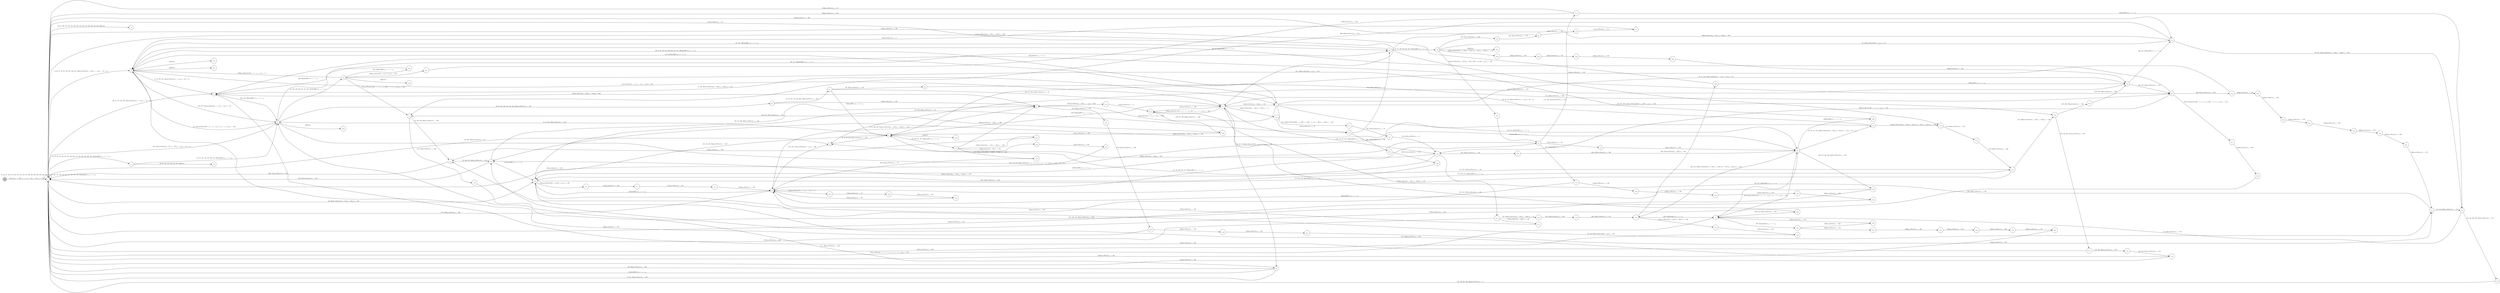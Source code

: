 digraph EFSM{
  graph [rankdir="LR", fontname="Latin Modern Math"];
  node [color="black", fillcolor="white", shape="circle", style="filled", fontname="Latin Modern Math"];
  edge [fontname="Latin Modern Math"];

  s0[fillcolor="gray", label=<s<sub>0</sub>>];
  s1[label=<s<sub>1</sub>>];
  s2[label=<s<sub>2</sub>>];
  s3[label=<s<sub>3</sub>>];
  s4[label=<s<sub>4</sub>>];
  s5[label=<s<sub>5</sub>>];
  s6[label=<s<sub>6</sub>>];
  s7[label=<s<sub>7</sub>>];
  s8[label=<s<sub>8</sub>>];
  s9[label=<s<sub>9</sub>>];
  s11[label=<s<sub>11</sub>>];
  s12[label=<s<sub>12</sub>>];
  s14[label=<s<sub>14</sub>>];
  s16[label=<s<sub>16</sub>>];
  s17[label=<s<sub>17</sub>>];
  s18[label=<s<sub>18</sub>>];
  s19[label=<s<sub>19</sub>>];
  s26[label=<s<sub>26</sub>>];
  s27[label=<s<sub>27</sub>>];
  s28[label=<s<sub>28</sub>>];
  s29[label=<s<sub>29</sub>>];
  s32[label=<s<sub>32</sub>>];
  s39[label=<s<sub>39</sub>>];
  s44[label=<s<sub>44</sub>>];
  s45[label=<s<sub>45</sub>>];
  s46[label=<s<sub>46</sub>>];
  s47[label=<s<sub>47</sub>>];
  s56[label=<s<sub>56</sub>>];
  s57[label=<s<sub>57</sub>>];
  s59[label=<s<sub>59</sub>>];
  s60[label=<s<sub>60</sub>>];
  s61[label=<s<sub>61</sub>>];
  s64[label=<s<sub>64</sub>>];
  s66[label=<s<sub>66</sub>>];
  s67[label=<s<sub>67</sub>>];
  s68[label=<s<sub>68</sub>>];
  s69[label=<s<sub>69</sub>>];
  s70[label=<s<sub>70</sub>>];
  s71[label=<s<sub>71</sub>>];
  s75[label=<s<sub>75</sub>>];
  s77[label=<s<sub>77</sub>>];
  s90[label=<s<sub>90</sub>>];
  s91[label=<s<sub>91</sub>>];
  s106[label=<s<sub>106</sub>>];
  s107[label=<s<sub>107</sub>>];
  s108[label=<s<sub>108</sub>>];
  s110[label=<s<sub>110</sub>>];
  s114[label=<s<sub>114</sub>>];
  s115[label=<s<sub>115</sub>>];
  s116[label=<s<sub>116</sub>>];
  s119[label=<s<sub>119</sub>>];
  s126[label=<s<sub>126</sub>>];
  s140[label=<s<sub>140</sub>>];
  s146[label=<s<sub>146</sub>>];
  s147[label=<s<sub>147</sub>>];
  s148[label=<s<sub>148</sub>>];
  s149[label=<s<sub>149</sub>>];
  s163[label=<s<sub>163</sub>>];
  s164[label=<s<sub>164</sub>>];
  s165[label=<s<sub>165</sub>>];
  s173[label=<s<sub>173</sub>>];
  s174[label=<s<sub>174</sub>>];
  s177[label=<s<sub>177</sub>>];
  s188[label=<s<sub>188</sub>>];
  s189[label=<s<sub>189</sub>>];
  s190[label=<s<sub>190</sub>>];
  s191[label=<s<sub>191</sub>>];
  s199[label=<s<sub>199</sub>>];
  s200[label=<s<sub>200</sub>>];
  s204[label=<s<sub>204</sub>>];
  s228[label=<s<sub>228</sub>>];
  s229[label=<s<sub>229</sub>>];
  s232[label=<s<sub>232</sub>>];
  s246[label=<s<sub>246</sub>>];
  s248[label=<s<sub>248</sub>>];
  s249[label=<s<sub>249</sub>>];
  s272[label=<s<sub>272</sub>>];
  s278[label=<s<sub>278</sub>>];
  s282[label=<s<sub>282</sub>>];
  s283[label=<s<sub>283</sub>>];
  s284[label=<s<sub>284</sub>>];
  s285[label=<s<sub>285</sub>>];
  s286[label=<s<sub>286</sub>>];
  s287[label=<s<sub>287</sub>>];
  s313[label=<s<sub>313</sub>>];
  s315[label=<s<sub>315</sub>>];
  s322[label=<s<sub>322</sub>>];
  s326[label=<s<sub>326</sub>>];
  s328[label=<s<sub>328</sub>>];
  s329[label=<s<sub>329</sub>>];
  s332[label=<s<sub>332</sub>>];
  s333[label=<s<sub>333</sub>>];
  s334[label=<s<sub>334</sub>>];
  s335[label=<s<sub>335</sub>>];
  s336[label=<s<sub>336</sub>>];
  s377[label=<s<sub>377</sub>>];
  s378[label=<s<sub>378</sub>>];
  s402[label=<s<sub>402</sub>>];
  s403[label=<s<sub>403</sub>>];
  s404[label=<s<sub>404</sub>>];
  s405[label=<s<sub>405</sub>>];
  s414[label=<s<sub>414</sub>>];
  s415[label=<s<sub>415</sub>>];
  s418[label=<s<sub>418</sub>>];
  s419[label=<s<sub>419</sub>>];
  s421[label=<s<sub>421</sub>>];
  s422[label=<s<sub>422</sub>>];
  s446[label=<s<sub>446</sub>>];
  s474[label=<s<sub>474</sub>>];
  s479[label=<s<sub>479</sub>>];
  s513[label=<s<sub>513</sub>>];
  s514[label=<s<sub>514</sub>>];
  s515[label=<s<sub>515</sub>>];
  s519[label=<s<sub>519</sub>>];
  s520[label=<s<sub>520</sub>>];
  s521[label=<s<sub>521</sub>>];
  s522[label=<s<sub>522</sub>>];
  s528[label=<s<sub>528</sub>>];
  s532[label=<s<sub>532</sub>>];
  s533[label=<s<sub>533</sub>>];
  s534[label=<s<sub>534</sub>>];

  s0->s1[label=<<i> [1]start:2/o<sub>1</sub> := 200, o<sub>2</sub> := 3, o<sub>3</sub> := 0&#91;r<sub>3</sub> := 150, r<sub>2</sub> := 250&#93;</i>>];
  s4->s5[label=<<i> [5]moveEast:0&#91;r<sub>3</sub> &gt; -2, r<sub>3</sub> &gt; -2&#93;/o<sub>1</sub> := 200</i>>];
  s9->s2[label=<<i> [10, 128]moveEast:0&#91;!(2 &times; r<sub>3</sub> &gt; -4 + r<sub>2</sub>&or;2 &times; r<sub>3</sub> &gt; -4 + r<sub>2</sub>)&#93;/o<sub>1</sub> := 250</i>>];
  s2->s11[label=<<i> [11]moveEast:0&#91;r<sub>3</sub> &gt; -2, r<sub>3</sub> &gt; -2, r<sub>3</sub> &gt; -2&#93;/o<sub>1</sub> := 300</i>>];
  s16->s17[label=<<i> [17]moveWest:0&#91;!(-406 &gt; -1 &times; r<sub>2</sub> + r<sub>3</sub>&or;-406 &gt; -1 &times; r<sub>2</sub> + r<sub>3</sub>)&#93;/o<sub>1</sub> := 350</i>>];
  s1->s26[label=<<i> [26, 267]moveEast:0&#91;!(r<sub>3</sub> &gt; 50&or;r<sub>3</sub> &gt; 50)&#93;/o<sub>1</sub> := 100</i>>];
  s26->s6[label=<<i> [43]shieldHit:1/o<sub>1</sub> := -1 + i<sub>0</sub></i>>];
  s44->s45[label=<<i> [45]moveEast:0/o<sub>1</sub> := 150</i>>];
  s45->s46[label=<<i> [46]moveEast:0/o<sub>1</sub> := 200</i>>];
  s12->s1[label=<<i> [13, 50, 410]moveEast:0/o<sub>1</sub> := 400</i>>];
  s57->s8[label=<<i> [58]shieldHit:1/o<sub>1</sub> := -1 + i<sub>0</sub></i>>];
  s59->s60[label=<<i> [60]moveEast:0&#91;r<sub>3</sub> &gt; 50&#93;/o<sub>1</sub> := 150</i>>];
  s60->s61[label=<<i> [61]moveEast:0/o<sub>1</sub> := 200</i>>];
  s61->s1[label=<<i> [62]moveEast:0/o<sub>1</sub> := 250</i>>];
  s1->s9[label=<<i> [65, 124]moveEast:0&#91;r<sub>3</sub> &gt; 50, r<sub>3</sub> &gt; 50&#93;/o<sub>1</sub> := r<sub>2</sub>&#91;r<sub>2</sub> := 50 + r<sub>2</sub>&#93;</i>>];
  s67->s68[label=<<i> [68, 131]moveWest:0/o<sub>1</sub> := 200</i>>];
  s68->s69[label=<<i> [69, 132]moveWest:0/o<sub>1</sub> := 150</i>>];
  s69->s70[label=<<i> [70]moveWest:0/o<sub>1</sub> := 100</i>>];
  s70->s71[label=<<i> [71]moveWest:0/o<sub>1</sub> := 50</i>>];
  s71->s2[label=<<i> [72]moveWest:0/o<sub>1</sub> := 0</i>>];
  s2->s66[label=<<i> [73, 101, 129]shieldHit:1/o<sub>1</sub> := -1 + i<sub>0</sub></i>>];
  s67->s75[label=<<i> [75, 103]moveEast:0&#91;349 &gt; r<sub>2</sub>&#93;/o<sub>1</sub> := 50</i>>];
  s28->s77[label=<<i> [77, 105]moveEast:0/o<sub>1</sub> := 150</i>>];
  s77->s1[label=<<i> [78]moveWest:0&#91;2 &times; r<sub>3</sub> &gt; -4 + r<sub>2</sub>, 2 &times; r<sub>3</sub> &gt; -4 + r<sub>2</sub>&#93;/o<sub>1</sub> := 100</i>>];
  s39->s7[label=<<i> [40, 85, 362]moveEast:0/o<sub>1</sub> := 100</i>>];
  s57->s90[label=<<i> [90, 367]moveEast:0/o<sub>1</sub> := 150</i>>];
  s90->s91[label=<<i> [91, 368]moveEast:0/o<sub>1</sub> := 200</i>>];
  s4->s46[label=<<i> [94, 212, 459]alienHit:1/o<sub>1</sub> := 1 + i<sub>0</sub></i>>];
  s46->s47[label=<<i> [47, 95, 141, 185, 223]moveEast:0&#91;!(r<sub>2</sub> &gt; 352&or;r<sub>2</sub> &gt; 352)&#93;/o<sub>1</sub> := r<sub>2</sub>&#91;r<sub>2</sub> := 50 + r<sub>2</sub>&#93;</i>>];
  s11->s12[label=<<i> [12, 49, 97, 409]moveEast:0&#91;-198 &gt; r<sub>3</sub> + -1 &times; r<sub>2</sub>&#93;/o<sub>1</sub> := 350</i>>];
  s12->s1[label=<<i> [98, 500]moveWest:0/o<sub>1</sub> := 300</i>>];
  s17->s110[label=<<i> [110, 498]moveEast:0/o<sub>1</sub> := 400</i>>];
  s110->s12[label=<<i> [111, 499]moveWest:0/o<sub>1</sub> := 350</i>>];
  s12->s1[label=<<i> [112]shieldHit:1/o<sub>1</sub> := -1 + i<sub>0</sub></i>>];
  s1->s114[label=<<i> [114]moveWest:0&#91;!(r<sub>3</sub> &gt; -50&or;r<sub>3</sub> &gt; -50)&#93;/o<sub>1</sub> := 300</i>>];
  s114->s115[label=<<i> [115, 505]moveWest:0/o<sub>1</sub> := 250</i>>];
  s115->s116[label=<<i> [116, 506]moveWest:0/o<sub>1</sub> := 200</i>>];
  s119->s66[label=<<i> [120, 400]moveWest:0/o<sub>1</sub> := 0</i>>];
  s66->s1[label=<<i> [121]moveEast:0/o<sub>1</sub> := 50</i>>];
  s69->s1[label=<<i> [133]moveEast:0/o<sub>1</sub> := 200</i>>];
  s57->s11[label=<<i> [138, 171, 245, 434]moveWest:0/o<sub>1</sub> := 50</i>>];
  s8->s140[label=<<i> [140]lose:0</i>>];
  s11->s4[label=<<i> [143]moveWest:0&#91;r<sub>2</sub> &gt; 446&#93;/o<sub>1</sub> := 350</i>>];
  s4->s2[label=<<i> [144, 325]shieldHit:1/o<sub>1</sub> := -1 + i<sub>0</sub></i>>];
  s149->s26[label=<<i> [150, 398]moveWest:0/o<sub>1</sub> := 100</i>>];
  s116->s6[label=<<i> [152]moveEast:0&#91;r<sub>2</sub> &gt; 446, r<sub>2</sub> &gt; 446&#93;/o<sub>1</sub> := 150</i>>];
  s6->s1[label=<<i> [153, 308]moveEast:0/o<sub>1</sub> := 200</i>>];
  s1->s2[label=<<i> [2, 34, 37, 82, 155, 158, 353, 356, 447, 450]moveWest:0&#91;r<sub>3</sub> &gt; -50&#93;/o<sub>1</sub> := r<sub>3</sub>&#91;r<sub>3</sub> := -50 + r<sub>3</sub>&#93;</i>>];
  s16->s91[label=<<i> [161, 376]moveEast:0&#91;0 &gt; r<sub>3</sub>&#93;/o<sub>1</sub> := 100</i>>];
  s91->s2[label=<<i> [92, 162, 392]alienHit:1/o<sub>1</sub> := 1 + i<sub>0</sub></i>>];
  s2->s163[label=<<i> [163]win:0</i>>];
  s164->s165[label=<<i> [165, 226]moveWest:0/o<sub>1</sub> := 350</i>>];
  s165->s46[label=<<i> [166, 227]moveWest:0/o<sub>1</sub> := 300</i>>];
  s46->s126[label=<<i> [126, 167, 294, 430, 462]moveWest:0/o<sub>1</sub> := 250</i>>];
  s126->s9[label=<<i> [127, 168, 431, 463]moveWest:0/o<sub>1</sub> := 200</i>>];
  s173->s174[label=<<i> [174]moveEast:0&#91;r<sub>2</sub> &gt; 446&#93;/o<sub>1</sub> := 100</i>>];
  s174->s6[label=<<i> [175]moveEast:0/o<sub>1</sub> := 150</i>>];
  s177->s1[label=<<i> [178]moveWest:0/o<sub>1</sub> := 50</i>>];
  s9->s46[label=<<i> [125, 184, 222, 439]moveEast:0&#91;2 &times; r<sub>3</sub> &gt; -4 + r<sub>2</sub>, 2 &times; r<sub>3</sub> &gt; -4 + r<sub>2</sub>&#93;/o<sub>1</sub> := r<sub>2</sub>&#91;r<sub>2</sub> := 50 + r<sub>2</sub>&#93;</i>>];
  s47->s19[label=<<i> [186]moveWest:0&#91;!(r<sub>2</sub> &gt; 352&or;r<sub>2</sub> &gt; 352)&#93;/o<sub>1</sub> := 250</i>>];
  s19->s5[label=<<i> [20, 187, 306, 380]moveWest:0/o<sub>1</sub> := 200</i>>];
  s5->s188[label=<<i> [188, 466]moveEast:0/o<sub>1</sub> := 250</i>>];
  s188->s189[label=<<i> [189, 467]moveEast:0/o<sub>1</sub> := 300</i>>];
  s189->s190[label=<<i> [190]moveWest:0/o<sub>1</sub> := 250</i>>];
  s190->s191[label=<<i> [191]moveWest:0/o<sub>1</sub> := 200</i>>];
  s191->s27[label=<<i> [192]moveWest:0/o<sub>1</sub> := 150</i>>];
  s27->s28[label=<<i> [28, 193, 289]moveWest:0/o<sub>1</sub> := 100</i>>];
  s16->s199[label=<<i> [199]win:0</i>>];
  s46->s200[label=<<i> [200]shieldHit:1/o<sub>1</sub> := -1 + i<sub>0</sub></i>>];
  s200->s3[label=<<i> [201]alienHit:1/o<sub>1</sub> := 1 + i<sub>0</sub></i>>];
  s3->s9[label=<<i> [202, 320, 340]shieldHit:1/o<sub>1</sub> := -1 + i<sub>0</sub></i>>];
  s16->s204[label=<<i> [204]moveEast:0&#91;!(0 &gt; r<sub>3</sub>&or;0 &gt; r<sub>3</sub>)&#93;/o<sub>1</sub> := 350</i>>];
  s204->s75[label=<<i> [205]moveEast:0/o<sub>1</sub> := 400</i>>];
  s75->s17[label=<<i> [206, 303]moveWest:0/o<sub>1</sub> := 350</i>>];
  s18->s1[label=<<i> [208, 317]moveEast:0/o<sub>1</sub> := 350</i>>];
  s77->s106[label=<<i> [106, 214, 494]moveEast:0/o<sub>1</sub> := 200</i>>];
  s106->s107[label=<<i> [107, 215, 495]moveEast:0/o<sub>1</sub> := 250</i>>];
  s107->s11[label=<<i> [216]moveWest:0/o<sub>1</sub> := 200</i>>];
  s164->s19[label=<<i> [218]moveEast:0&#91;!(r<sub>2</sub> &gt; 446&or;r<sub>2</sub> &gt; 446)&#93;/o<sub>1</sub> := 250</i>>];
  s19->s1[label=<<i> [219, 261]moveEast:0/o<sub>1</sub> := 300</i>>];
  s47->s11[label=<<i> [48, 96, 142, 224]moveEast:0/o<sub>1</sub> := r<sub>2</sub>&#91;r<sub>2</sub> := 50 + r<sub>2</sub>&#93;</i>>];
  s228->s229[label=<<i> [229, 441]moveEast:0&#91;r<sub>2</sub> &gt; 446&#93;/o<sub>1</sub> := 400</i>>];
  s229->s39[label=<<i> [230]alienHit:1/o<sub>1</sub> := 1 + i<sub>0</sub></i>>];
  s91->s232[label=<<i> [232, 281]moveWest:0/o<sub>1</sub> := 300</i>>];
  s232->s8[label=<<i> [233]moveWest:0/o<sub>1</sub> := 250</i>>];
  s59->s5[label=<<i> [235]moveWest:0&#91;r<sub>2</sub> &gt; 446&#93;/o<sub>1</sub> := 200</i>>];
  s6->s7[label=<<i> [7, 22, 237, 481]moveWest:0&#91;r<sub>3</sub> &gt; -1&#93;/o<sub>1</sub> := 100</i>>];
  s7->s1[label=<<i> [23, 238, 482]moveWest:0/o<sub>1</sub> := 50</i>>];
  s11->s246[label=<<i> [246]moveWest:0&#91;!(r<sub>2</sub> &gt; 446&or;r<sub>2</sub> &gt; 446)&#93;/o<sub>1</sub> := 0</i>>];
  s246->s119[label=<<i> [247]moveEast:0/o<sub>1</sub> := 50</i>>];
  s119->s248[label=<<i> [248, 510]moveEast:0/o<sub>1</sub> := 100</i>>];
  s248->s249[label=<<i> [249, 511]moveEast:0/o<sub>1</sub> := 150</i>>];
  s249->s26[label=<<i> [250, 512]moveEast:0/o<sub>1</sub> := 200</i>>];
  s8->s26[label=<<i> [42, 118, 253, 508]moveWest:0/o<sub>1</sub> := 100</i>>];
  s11->s107[label=<<i> [256]moveEast:0&#91;!(-198 &gt; r<sub>3</sub> + -1 &times; r<sub>2</sub>&or;-198 &gt; r<sub>3</sub> + -1 &times; r<sub>2</sub>)&#93;/o<sub>1</sub> := 250</i>>];
  s107->s108[label=<<i> [108, 257, 476, 496]moveEast:0/o<sub>1</sub> := 300</i>>];
  s108->s17[label=<<i> [109, 258, 497]moveEast:0/o<sub>1</sub> := 350</i>>];
  s17->s18[label=<<i> [18, 207, 259, 304]moveWest:0/o<sub>1</sub> := 300</i>>];
  s26->s27[label=<<i> [27, 254, 268]moveEast:0&#91;253 &gt; r<sub>2</sub>&#93;/o<sub>1</sub> := 150</i>>];
  s27->s11[label=<<i> [255, 269]moveEast:0/o<sub>1</sub> := 200</i>>];
  s11->s8[label=<<i> [139, 270]shieldHit:1/o<sub>1</sub> := -1 + i<sub>0</sub></i>>];
  s8->s59[label=<<i> [59, 234, 271, 478, 529]alienHit:1/o<sub>1</sub> := 1 + i<sub>0</sub></i>>];
  s59->s272[label=<<i> [272]moveEast:0&#91;!(r<sub>3</sub> &gt; 50&or;r<sub>3</sub> &gt; 50)&#93;/o<sub>1</sub> := 250</i>>];
  s272->s18[label=<<i> [273]moveEast:0/o<sub>1</sub> := 300</i>>];
  s19->s26[label=<<i> [275]shieldHit:1/o<sub>1</sub> := -1 + i<sub>0</sub></i>>];
  s26->s116[label=<<i> [151, 251, 276, 298]alienHit:1/o<sub>1</sub> := 1 + i<sub>0</sub></i>>];
  s116->s146[label=<<i> [277, 299]moveEast:0&#91;!(r<sub>2</sub> &gt; 446&or;r<sub>2</sub> &gt; 446)&#93;/o<sub>1</sub> := 300</i>>];
  s39->s91[label=<<i> [231, 280, 391]moveWest:0/o<sub>1</sub> := 350</i>>];
  s232->s282[label=<<i> [282]moveEast:0/o<sub>1</sub> := 350</i>>];
  s282->s283[label=<<i> [283]moveEast:0/o<sub>1</sub> := 400</i>>];
  s283->s284[label=<<i> [284]moveWest:0/o<sub>1</sub> := 350</i>>];
  s284->s285[label=<<i> [285]moveWest:0/o<sub>1</sub> := 300</i>>];
  s285->s286[label=<<i> [286]moveWest:0/o<sub>1</sub> := 250</i>>];
  s286->s287[label=<<i> [287]moveWest:0/o<sub>1</sub> := 200</i>>];
  s287->s27[label=<<i> [288]moveWest:0/o<sub>1</sub> := 150</i>>];
  s126->s6[label=<<i> [295]shieldHit:1/o<sub>1</sub> := -1 + i<sub>0</sub></i>>];
  s44->s26[label=<<i> [297]shieldHit:1/o<sub>1</sub> := -1 + i<sub>0</sub></i>>];
  s146->s278[label=<<i> [278, 300, 389]moveEast:0/o<sub>1</sub> := 350</i>>];
  s278->s39[label=<<i> [279, 301, 390]moveEast:0/o<sub>1</sub> := 400</i>>];
  s18->s19[label=<<i> [19, 260, 274, 305]moveWest:0/o<sub>1</sub> := 250</i>>];
  s5->s6[label=<<i> [6, 21, 236, 307, 381]moveWest:0&#91;!(r<sub>3</sub> &gt; 250&or;r<sub>3</sub> &gt; 250)&#93;/o<sub>1</sub> := 150</i>>];
  s14->s64[label=<<i> [64, 80, 123, 210, 293, 310, 319, 346]lose:0</i>>];
  s9->s66[label=<<i> [66, 311, 526]shieldHit:1/o<sub>1</sub> := -1 + i<sub>0</sub></i>>];
  s67->s313[label=<<i> [313]moveEast:0&#91;!(r<sub>2</sub> &gt; 352&or;r<sub>2</sub> &gt; 352), !(349 &gt; r<sub>2</sub>&or;349 &gt; r<sub>2</sub>)&#93;/o<sub>1</sub> := 250</i>>];
  s313->s44[label=<<i> [314]shieldHit:1/o<sub>1</sub> := -1 + i<sub>0</sub></i>>];
  s44->s315[label=<<i> [315, 518]alienHit:1/o<sub>1</sub> := 1 + i<sub>0</sub></i>>];
  s315->s18[label=<<i> [316]moveEast:0/o<sub>1</sub> := 300</i>>];
  s16->s322[label=<<i> [322, 342]shieldHit:1/o<sub>1</sub> := -1 + i<sub>0</sub></i>>];
  s322->s3[label=<<i> [323, 343]alienHit:1/o<sub>1</sub> := 1 + i<sub>0</sub></i>>];
  s2->s326[label=<<i> [326]lose:0</i>>];
  s77->s328[label=<<i> [328, 331]alienHit:1/o<sub>1</sub> := 1 + i<sub>0</sub></i>>];
  s328->s329[label=<<i> [329]moveEast:0/o<sub>1</sub> := 350</i>>];
  s329->s77[label=<<i> [330]moveEast:0/o<sub>1</sub> := 400</i>>];
  s328->s332[label=<<i> [332]moveWest:0/o<sub>1</sub> := 350</i>>];
  s332->s333[label=<<i> [333]moveWest:0/o<sub>1</sub> := 300</i>>];
  s333->s334[label=<<i> [334]moveWest:0/o<sub>1</sub> := 250</i>>];
  s334->s335[label=<<i> [335]moveWest:0/o<sub>1</sub> := 200</i>>];
  s335->s336[label=<<i> [336]moveWest:0/o<sub>1</sub> := 150</i>>];
  s336->s1[label=<<i> [337]moveWest:0/o<sub>1</sub> := 100</i>>];
  s3->s1[label=<<i> [36, 81, 157, 344, 355, 449]moveWest:0/o<sub>1</sub> := r<sub>3</sub>&#91;r<sub>3</sub> := -50 + r<sub>3</sub>&#93;</i>>];
  s147->s148[label=<<i> [148, 349, 396]moveWest:0/o<sub>1</sub> := 200</i>>];
  s148->s149[label=<<i> [149, 350, 397]moveWest:0/o<sub>1</sub> := 150</i>>];
  s149->s1[label=<<i> [351]moveEast:0/o<sub>1</sub> := 200</i>>];
  s2->s3[label=<<i> [3, 35, 156, 354, 448]moveWest:0/o<sub>1</sub> := r<sub>3</sub>&#91;r<sub>3</sub> := -50 + r<sub>3</sub>&#93;</i>>];
  s9->s16[label=<<i> [16, 160, 198, 203, 321, 341, 358, 375]alienHit:1/o<sub>1</sub> := 1 + i<sub>0</sub></i>>];
  s16->s2[label=<<i> [359]moveWest:0&#91;-406 &gt; -1 &times; r<sub>2</sub> + r<sub>3</sub>&#93;/o<sub>1</sub> := 0</i>>];
  s7->s8[label=<<i> [8, 41, 86, 363, 437]moveEast:0/o<sub>1</sub> := 150</i>>];
  s8->s9[label=<<i> [9, 87, 364, 438]moveEast:0/o<sub>1</sub> := 200</i>>];
  s9->s56[label=<<i> [56, 88, 136, 169, 243, 365, 432, 464]moveWest:0/o<sub>1</sub> := 150</i>>];
  s56->s57[label=<<i> [57, 89, 137, 170, 244, 366, 433]moveWest:0/o<sub>1</sub> := 100</i>>];
  s91->s164[label=<<i> [369]moveEast:0&#91;-406 &gt; -1 &times; r<sub>2</sub> + r<sub>3</sub>&#93;/o<sub>1</sub> := 250</i>>];
  s164->s173[label=<<i> [173, 370, 417, 489]alienHit:1/o<sub>1</sub> := 1 + i<sub>0</sub></i>>];
  s173->s1[label=<<i> [371]moveWest:0/o<sub>1</sub> := 200</i>>];
  s2->s9[label=<<i> [159, 357, 374]moveEast:0&#91;!(r<sub>3</sub> &gt; -2&or;r<sub>3</sub> &gt; -2)&#93;/o<sub>1</sub> := 50</i>>];
  s91->s377[label=<<i> [377]moveEast:0&#91;!(-406 &gt; -1 &times; r<sub>2</sub> + r<sub>3</sub>&or;-406 &gt; -1 &times; r<sub>2</sub> + r<sub>3</sub>)&#93;/o<sub>1</sub> := 150</i>>];
  s377->s378[label=<<i> [378]moveEast:0/o<sub>1</sub> := 200</i>>];
  s378->s19[label=<<i> [379]moveEast:0/o<sub>1</sub> := 250</i>>];
  s44->s177[label=<<i> [177, 383, 537]moveWest:0/o<sub>1</sub> := 100</i>>];
  s177->s28[label=<<i> [384]alienHit:1/o<sub>1</sub> := 1 + i<sub>0</sub></i>>];
  s28->s29[label=<<i> [29, 194, 290, 385, 455]moveWest:0/o<sub>1</sub> := 50</i>>];
  s29->s1[label=<<i> [30, 195, 291, 386, 456]moveWest:0/o<sub>1</sub> := 0</i>>];
  s2->s4[label=<<i> [38, 83, 93, 145, 211, 360, 393, 413, 451, 469]alienHit:1/o<sub>1</sub> := 1 + i<sub>0</sub></i>>];
  s4->s146[label=<<i> [146, 347, 394, 470]moveWest:0&#91;!(299 &gt; r<sub>2</sub>&or;299 &gt; r<sub>2</sub>)&#93;/o<sub>1</sub> := 300</i>>];
  s146->s147[label=<<i> [147, 348, 395, 471]moveWest:0/o<sub>1</sub> := 250</i>>];
  s67->s402[label=<<i> [402]moveEast:0&#91;!(!(r<sub>2</sub> &gt; 352&or;r<sub>2</sub> &gt; 352)&or;!(r<sub>2</sub> &gt; 352&or;r<sub>2</sub> &gt; 352))&#93;/o<sub>1</sub> := 50</i>>];
  s402->s403[label=<<i> [403]moveEast:0/o<sub>1</sub> := 100</i>>];
  s403->s404[label=<<i> [404]moveEast:0/o<sub>1</sub> := 150</i>>];
  s404->s405[label=<<i> [405]moveEast:0/o<sub>1</sub> := 200</i>>];
  s405->s39[label=<<i> [406]moveEast:0/o<sub>1</sub> := 250</i>>];
  s75->s11[label=<<i> [408]moveEast:0&#91;r<sub>2</sub> &gt; 446, r<sub>2</sub> &gt; 446&#93;/o<sub>1</sub> := 300</i>>];
  s4->s414[label=<<i> [414, 486]moveWest:0&#91;299 &gt; r<sub>2</sub>, 299 &gt; r<sub>2</sub>, 299 &gt; r<sub>2</sub>, !(r<sub>2</sub> &gt; 446&or;r<sub>2</sub> &gt; 446)&#93;/o<sub>1</sub> := 100</i>>];
  s414->s415[label=<<i> [415, 487]moveWest:0/o<sub>1</sub> := 50</i>>];
  s415->s164[label=<<i> [416, 488]moveWest:0/o<sub>1</sub> := 0</i>>];
  s173->s418[label=<<i> [418, 490]moveEast:0&#91;!(r<sub>2</sub> &gt; 446&or;r<sub>2</sub> &gt; 446)&#93;/o<sub>1</sub> := 50</i>>];
  s418->s419[label=<<i> [419, 491]moveEast:0/o<sub>1</sub> := 100</i>>];
  s419->s228[label=<<i> [420, 492]moveEast:0/o<sub>1</sub> := 150</i>>];
  s228->s421[label=<<i> [421]moveEast:0&#91;!(r<sub>2</sub> &gt; 446&or;r<sub>2</sub> &gt; 446)&#93;/o<sub>1</sub> := 200</i>>];
  s421->s422[label=<<i> [422]moveEast:0/o<sub>1</sub> := 250</i>>];
  s422->s1[label=<<i> [423]moveWest:0/o<sub>1</sub> := 200</i>>];
  s46->s228[label=<<i> [228, 427, 440]moveEast:0&#91;!(!(r<sub>2</sub> &gt; 352&or;r<sub>2</sub> &gt; 352)&or;!(r<sub>2</sub> &gt; 352&or;r<sub>2</sub> &gt; 352))&#93;/o<sub>1</sub> := 350</i>>];
  s228->s77[label=<<i> [428, 493]alienHit:1/o<sub>1</sub> := 1 + i<sub>0</sub></i>>];
  s77->s46[label=<<i> [429, 461]moveWest:0&#91;!(2 &times; r<sub>3</sub> &gt; -4 + r<sub>2</sub>&or;2 &times; r<sub>3</sub> &gt; -4 + r<sub>2</sub>)&#93;/o<sub>1</sub> := 300</i>>];
  s11->s164[label=<<i> [164, 172, 217, 225, 435]alienHit:1/o<sub>1</sub> := 1 + i<sub>0</sub></i>>];
  s164->s7[label=<<i> [436]moveEast:0&#91;r<sub>2</sub> &gt; 446&#93;/o<sub>1</sub> := 100</i>>];
  s229->s1[label=<<i> [442]moveEast:0/o<sub>1</sub> := 400</i>>];
  s1->s14[label=<<i> [14, 54, 63, 79, 122, 134, 182, 196, 209, 241, 292, 309, 318, 345, 444, 524]shieldHit:1/o<sub>1</sub> := -1 + i<sub>0</sub></i>>];
  s14->s9[label=<<i> [15, 55, 135, 183, 197, 242, 445, 525]alienHit:1/o<sub>1</sub> := 1 + i<sub>0</sub></i>>];
  s9->s446[label=<<i> [446]win:0</i>>];
  s4->s39[label=<<i> [39, 84, 361, 452]moveEast:0&#91;!(r<sub>3</sub> &gt; -2&or;r<sub>3</sub> &gt; -2)&#93;/o<sub>1</sub> := 50</i>>];
  s39->s75[label=<<i> [302, 407, 453]alienHit:1/o<sub>1</sub> := 1 + i<sub>0</sub></i>>];
  s75->s28[label=<<i> [76, 104, 454]moveEast:0&#91;!(r<sub>2</sub> &gt; 446&or;r<sub>2</sub> &gt; 446)&#93;/o<sub>1</sub> := 100</i>>];
  s46->s77[label=<<i> [213, 327, 460]alienHit:1/o<sub>1</sub> := 1 + i<sub>0</sub></i>>];
  s56->s5[label=<<i> [465]moveEast:0/o<sub>1</sub> := 200</i>>];
  s189->s2[label=<<i> [468]moveEast:0/o<sub>1</sub> := 350</i>>];
  s147->s3[label=<<i> [472]moveEast:0/o<sub>1</sub> := 300</i>>];
  s3->s5[label=<<i> [473]moveEast:0&#91;r<sub>2</sub> &gt; 446&#93;/o<sub>1</sub> := 350&#91;r<sub>3</sub> := 300&#93;</i>>];
  s5->s474[label=<<i> [474]moveWest:0&#91;r<sub>3</sub> &gt; 250&#93;/o<sub>1</sub> := r<sub>3</sub>&#91;r<sub>3</sub> := 250&#93;</i>>];
  s474->s107[label=<<i> [475]moveWest:0/o<sub>1</sub> := r<sub>3</sub></i>>];
  s108->s8[label=<<i> [477]moveWest:0/o<sub>1</sub> := 250</i>>];
  s59->s479[label=<<i> [479, 530]moveWest:0&#91;!(r<sub>2</sub> &gt; 446&or;r<sub>2</sub> &gt; 446)&#93;/o<sub>1</sub> := 100</i>>];
  s479->s6[label=<<i> [480, 531]moveWest:0/o<sub>1</sub> := 50</i>>];
  s3->s4[label=<<i> [4, 324, 485]moveEast:0&#91;!(r<sub>2</sub> &gt; 446&or;r<sub>2</sub> &gt; 446)&#93;/o<sub>1</sub> := 150</i>>];
  s1->s1[label=<<i> [24, 25, 31, 33, 51, 52, 99, 113, 154, 179, 181, 220, 239, 262, 263, 264, 266, 338, 352, 372, 387, 411, 424, 425, 443, 457, 483, 501, 502, 539]alienHit:1/o<sub>1</sub> := 1 + i<sub>0</sub></i>>];
  s1->s32[label=<<i> [32, 53, 100, 180, 221, 240, 265, 339, 373, 388, 412, 426, 458, 484, 503, 540]win:0</i>>];
  s47->s114[label=<<i> [504]moveWest:0&#91;!(!(r<sub>2</sub> &gt; 352&or;r<sub>2</sub> &gt; 352)&or;!(r<sub>2</sub> &gt; 352&or;r<sub>2</sub> &gt; 352))&#93;/o<sub>1</sub> := 300</i>>];
  s116->s8[label=<<i> [117, 252, 507]moveWest:0/o<sub>1</sub> := 150</i>>];
  s26->s119[label=<<i> [119, 399, 509]moveWest:0/o<sub>1</sub> := 50</i>>];
  s26->s513[label=<<i> [513]moveEast:0&#91;!(253 &gt; r<sub>2</sub>&or;253 &gt; r<sub>2</sub>)&#93;/o<sub>1</sub> := 250</i>>];
  s513->s514[label=<<i> [514]moveEast:0/o<sub>1</sub> := 300</i>>];
  s514->s515[label=<<i> [515]moveEast:0/o<sub>1</sub> := 350</i>>];
  s515->s6[label=<<i> [516]moveEast:0/o<sub>1</sub> := 400</i>>];
  s6->s44[label=<<i> [44, 176, 296, 382, 517, 536]alienHit:1/o<sub>1</sub> := 1 + i<sub>0</sub></i>>];
  s315->s519[label=<<i> [519]moveWest:0/o<sub>1</sub> := 350</i>>];
  s519->s520[label=<<i> [520]moveWest:0/o<sub>1</sub> := 300</i>>];
  s520->s521[label=<<i> [521]moveWest:0/o<sub>1</sub> := 250</i>>];
  s521->s522[label=<<i> [522]moveWest:0/o<sub>1</sub> := 200</i>>];
  s522->s1[label=<<i> [523]moveWest:0/o<sub>1</sub> := 150</i>>];
  s66->s67[label=<<i> [67, 74, 102, 130, 312, 401, 527]alienHit:1/o<sub>1</sub> := 1 + i<sub>0</sub></i>>];
  s67->s528[label=<<i> [528]win:0</i>>];
  s6->s532[label=<<i> [532]moveWest:0&#91;!(r<sub>3</sub> &gt; -1&or;r<sub>3</sub> &gt; -1)&#93;/o<sub>1</sub> := 0</i>>];
  s532->s533[label=<<i> [533]moveEast:0/o<sub>1</sub> := 50</i>>];
  s533->s534[label=<<i> [534]moveEast:0/o<sub>1</sub> := 100</i>>];
  s534->s6[label=<<i> [535]moveEast:0/o<sub>1</sub> := 150</i>>];
  s177->s1[label=<<i> [538]moveEast:0/o<sub>1</sub> := 150</i>>];
}